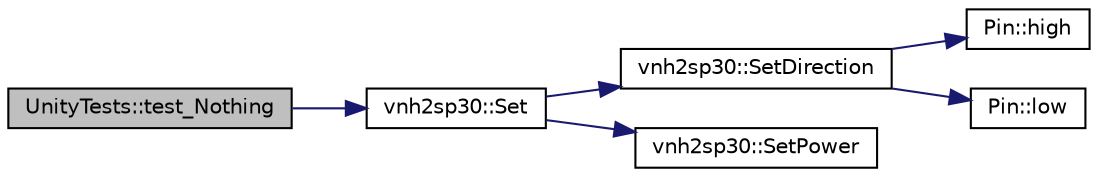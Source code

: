 digraph "UnityTests::test_Nothing"
{
  edge [fontname="Helvetica",fontsize="10",labelfontname="Helvetica",labelfontsize="10"];
  node [fontname="Helvetica",fontsize="10",shape=record];
  rankdir="LR";
  Node1 [label="UnityTests::test_Nothing",height=0.2,width=0.4,color="black", fillcolor="grey75", style="filled" fontcolor="black"];
  Node1 -> Node2 [color="midnightblue",fontsize="10",style="solid",fontname="Helvetica"];
  Node2 [label="vnh2sp30::Set",height=0.2,width=0.4,color="black", fillcolor="white", style="filled",URL="$classvnh2sp30.html#ad78b95598c1f69c97ca71c593ca3618f",tooltip="Set motor speed and direction."];
  Node2 -> Node3 [color="midnightblue",fontsize="10",style="solid",fontname="Helvetica"];
  Node3 [label="vnh2sp30::SetDirection",height=0.2,width=0.4,color="black", fillcolor="white", style="filled",URL="$classvnh2sp30.html#a3459923890f6a7142c092ae973d5793a",tooltip="The direction to rotate the motor."];
  Node3 -> Node4 [color="midnightblue",fontsize="10",style="solid",fontname="Helvetica"];
  Node4 [label="Pin::high",height=0.2,width=0.4,color="black", fillcolor="white", style="filled",URL="$classPin.html#a2a37644e45fdd91d099a969db68630fd",tooltip="Set pin to output high."];
  Node3 -> Node5 [color="midnightblue",fontsize="10",style="solid",fontname="Helvetica"];
  Node5 [label="Pin::low",height=0.2,width=0.4,color="black", fillcolor="white", style="filled",URL="$classPin.html#a2b3a5a1a6bf26e9f1a65314bda73045a",tooltip="Set pin to output low."];
  Node2 -> Node6 [color="midnightblue",fontsize="10",style="solid",fontname="Helvetica"];
  Node6 [label="vnh2sp30::SetPower",height=0.2,width=0.4,color="black", fillcolor="white", style="filled",URL="$classvnh2sp30.html#a24c9e77f18d8040829769fe3da78af9e",tooltip="Set the power delivered to the motor."];
}
